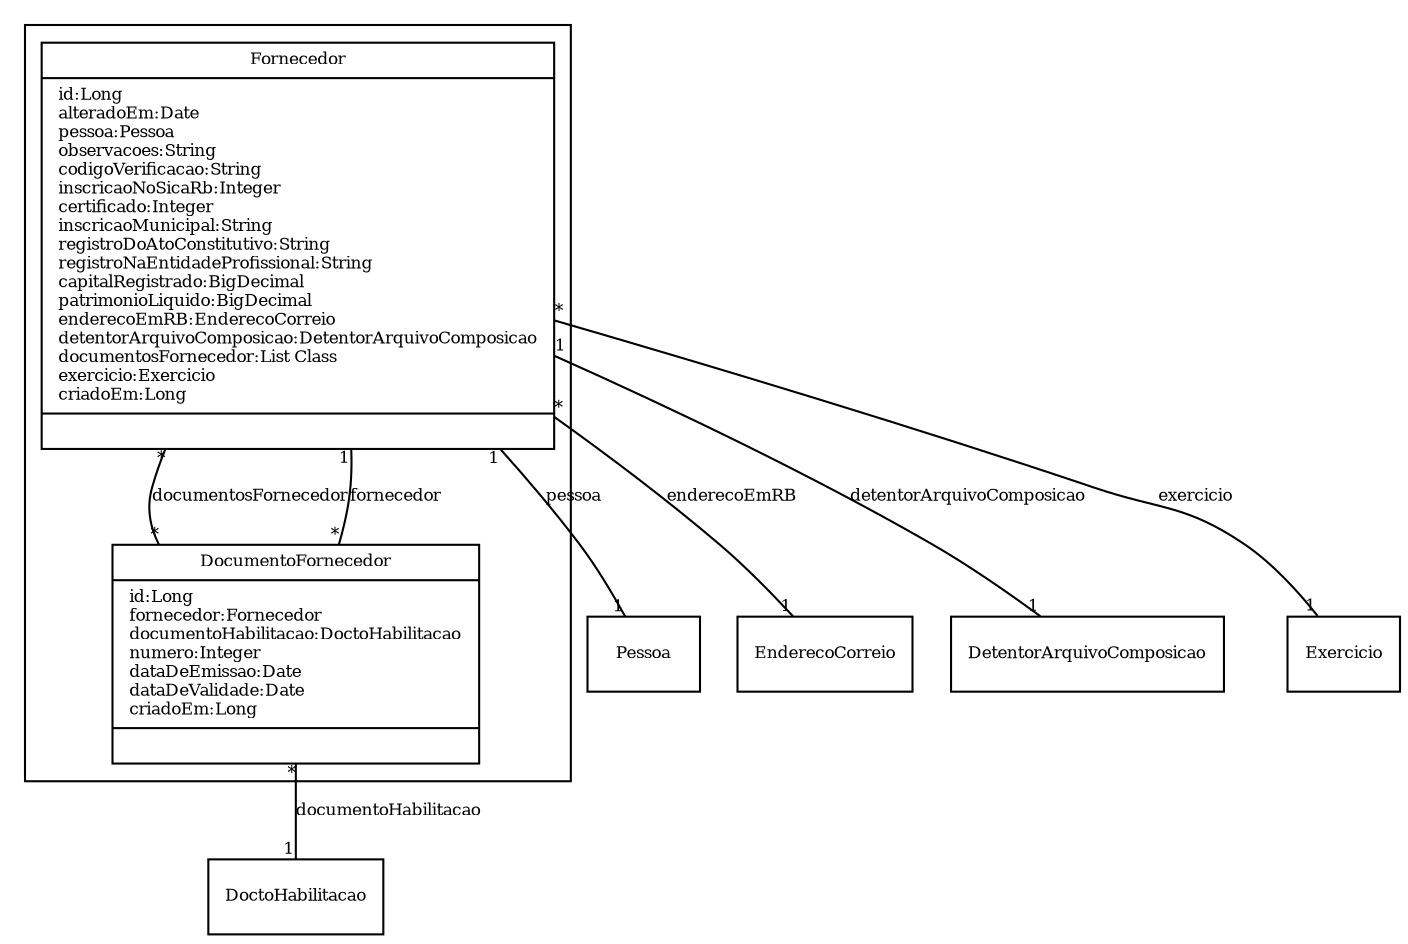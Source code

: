 digraph G{
fontname = "Times-Roman"
fontsize = 8

node [
        fontname = "Times-Roman"
        fontsize = 8
        shape = "record"
]

edge [
        fontname = "Times-Roman"
        fontsize = 8
]

subgraph clusterSISTEMA_DE_CADASTRAMENTO_UNIFICADO_DE_FORNECEDORES_�_SICAFRB
{
Fornecedor [label = "{Fornecedor|id:Long\lalteradoEm:Date\lpessoa:Pessoa\lobservacoes:String\lcodigoVerificacao:String\linscricaoNoSicaRb:Integer\lcertificado:Integer\linscricaoMunicipal:String\lregistroDoAtoConstitutivo:String\lregistroNaEntidadeProfissional:String\lcapitalRegistrado:BigDecimal\lpatrimonioLiquido:BigDecimal\lenderecoEmRB:EnderecoCorreio\ldetentorArquivoComposicao:DetentorArquivoComposicao\ldocumentosFornecedor:List Class\lexercicio:Exercicio\lcriadoEm:Long\l|\l}"]
DocumentoFornecedor [label = "{DocumentoFornecedor|id:Long\lfornecedor:Fornecedor\ldocumentoHabilitacao:DoctoHabilitacao\lnumero:Integer\ldataDeEmissao:Date\ldataDeValidade:Date\lcriadoEm:Long\l|\l}"]
}
edge [arrowhead = "none" headlabel = "1" taillabel = "1"] Fornecedor -> Pessoa [label = "pessoa"]
edge [arrowhead = "none" headlabel = "1" taillabel = "*"] Fornecedor -> EnderecoCorreio [label = "enderecoEmRB"]
edge [arrowhead = "none" headlabel = "1" taillabel = "1"] Fornecedor -> DetentorArquivoComposicao [label = "detentorArquivoComposicao"]
edge [arrowhead = "none" headlabel = "*" taillabel = "*"] Fornecedor -> DocumentoFornecedor [label = "documentosFornecedor"]
edge [arrowhead = "none" headlabel = "1" taillabel = "*"] Fornecedor -> Exercicio [label = "exercicio"]
edge [arrowhead = "none" headlabel = "1" taillabel = "*"] DocumentoFornecedor -> Fornecedor [label = "fornecedor"]
edge [arrowhead = "none" headlabel = "1" taillabel = "*"] DocumentoFornecedor -> DoctoHabilitacao [label = "documentoHabilitacao"]
}
